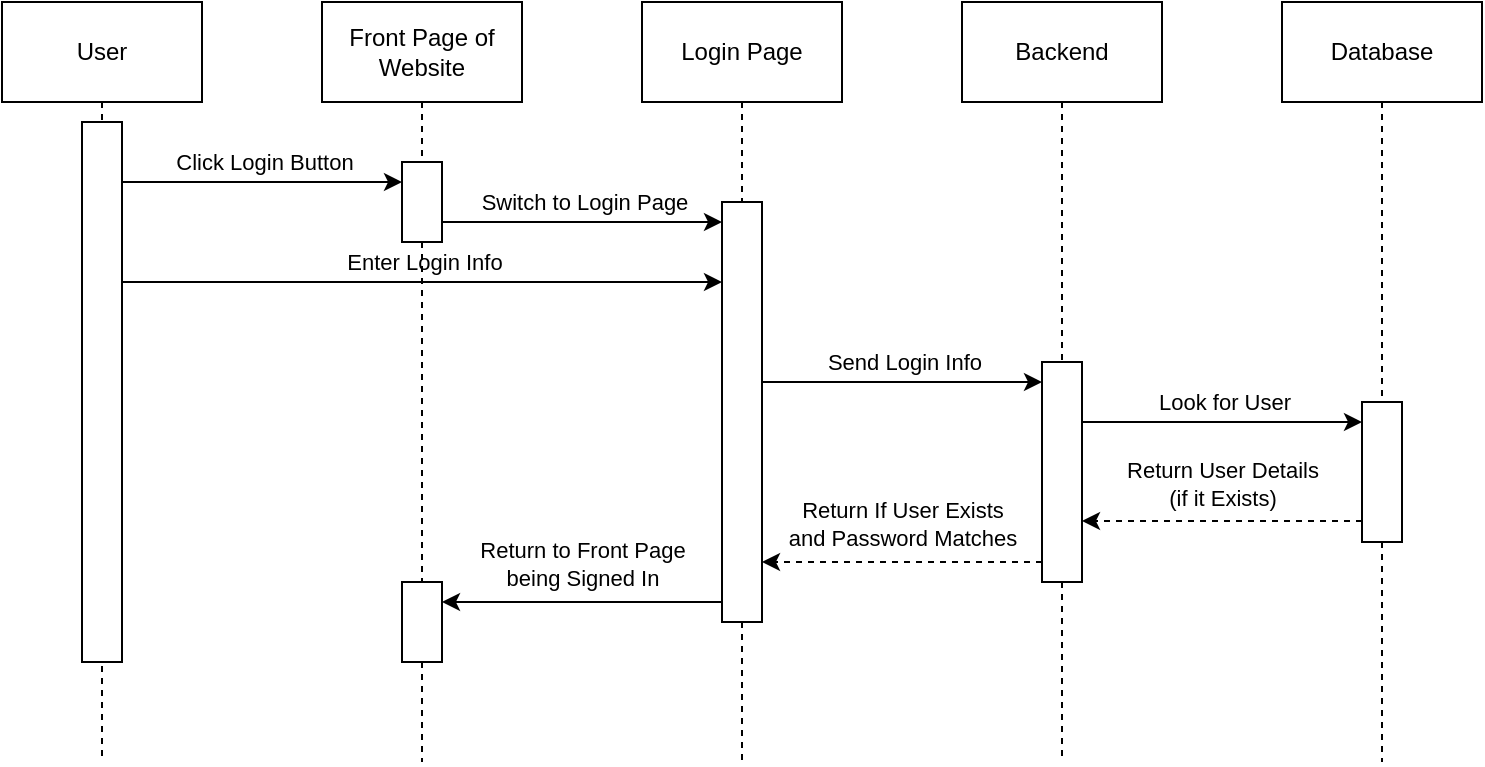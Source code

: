 <mxfile>
    <diagram id="Yf7Ss8ycTkI99_R5utLM" name="Page-1">
        <mxGraphModel dx="875" dy="649" grid="1" gridSize="10" guides="1" tooltips="1" connect="1" arrows="1" fold="1" page="1" pageScale="1" pageWidth="850" pageHeight="1100" math="0" shadow="0">
            <root>
                <mxCell id="0"/>
                <mxCell id="1" parent="0"/>
                <mxCell id="4" style="edgeStyle=none;html=1;exitX=0.5;exitY=1;exitDx=0;exitDy=0;endArrow=none;endFill=0;dashed=1;" parent="1" source="2" edge="1">
                    <mxGeometry relative="1" as="geometry">
                        <mxPoint x="120" y="440" as="targetPoint"/>
                    </mxGeometry>
                </mxCell>
                <mxCell id="2" value="User" style="whiteSpace=wrap;html=1;" parent="1" vertex="1">
                    <mxGeometry x="70" y="60" width="100" height="50" as="geometry"/>
                </mxCell>
                <mxCell id="5" style="edgeStyle=none;html=1;exitX=0.5;exitY=1;exitDx=0;exitDy=0;endArrow=none;endFill=0;dashed=1;" parent="1" source="28" edge="1">
                    <mxGeometry relative="1" as="geometry">
                        <mxPoint x="280" y="440" as="targetPoint"/>
                    </mxGeometry>
                </mxCell>
                <mxCell id="6" value="Front Page of Website" style="whiteSpace=wrap;html=1;" parent="1" vertex="1">
                    <mxGeometry x="230" y="60" width="100" height="50" as="geometry"/>
                </mxCell>
                <mxCell id="7" style="edgeStyle=none;html=1;exitX=0.5;exitY=1;exitDx=0;exitDy=0;endArrow=none;endFill=0;dashed=1;" parent="1" source="18" edge="1">
                    <mxGeometry relative="1" as="geometry">
                        <mxPoint x="440" y="440" as="targetPoint"/>
                    </mxGeometry>
                </mxCell>
                <mxCell id="8" value="Login Page" style="whiteSpace=wrap;html=1;" parent="1" vertex="1">
                    <mxGeometry x="390" y="60" width="100" height="50" as="geometry"/>
                </mxCell>
                <mxCell id="9" style="edgeStyle=none;html=1;exitX=0.5;exitY=1;exitDx=0;exitDy=0;endArrow=none;endFill=0;dashed=1;" parent="1" source="25" edge="1">
                    <mxGeometry relative="1" as="geometry">
                        <mxPoint x="600" y="440" as="targetPoint"/>
                    </mxGeometry>
                </mxCell>
                <mxCell id="10" value="Backend" style="whiteSpace=wrap;html=1;" parent="1" vertex="1">
                    <mxGeometry x="550" y="60" width="100" height="50" as="geometry"/>
                </mxCell>
                <mxCell id="11" style="edgeStyle=none;html=1;exitX=0.5;exitY=1;exitDx=0;exitDy=0;endArrow=none;endFill=0;dashed=1;" parent="1" source="32" edge="1">
                    <mxGeometry relative="1" as="geometry">
                        <mxPoint x="760" y="440" as="targetPoint"/>
                    </mxGeometry>
                </mxCell>
                <mxCell id="12" value="Database" style="whiteSpace=wrap;html=1;" parent="1" vertex="1">
                    <mxGeometry x="710" y="60" width="100" height="50" as="geometry"/>
                </mxCell>
                <mxCell id="13" value="" style="whiteSpace=wrap;html=1;" parent="1" vertex="1">
                    <mxGeometry x="110" y="120" width="20" height="270" as="geometry"/>
                </mxCell>
                <mxCell id="15" value="" style="edgeStyle=none;html=1;exitX=0.5;exitY=1;exitDx=0;exitDy=0;endArrow=none;endFill=0;dashed=1;" edge="1" parent="1" source="6" target="14">
                    <mxGeometry relative="1" as="geometry">
                        <mxPoint x="280" y="440" as="targetPoint"/>
                        <mxPoint x="280" y="110" as="sourcePoint"/>
                    </mxGeometry>
                </mxCell>
                <mxCell id="14" value="" style="whiteSpace=wrap;html=1;" vertex="1" parent="1">
                    <mxGeometry x="270" y="140" width="20" height="40" as="geometry"/>
                </mxCell>
                <mxCell id="16" value="" style="edgeStyle=none;orthogonalLoop=1;jettySize=auto;html=1;entryX=0;entryY=0.25;entryDx=0;entryDy=0;" edge="1" parent="1" target="14">
                    <mxGeometry width="80" relative="1" as="geometry">
                        <mxPoint x="130" y="150" as="sourcePoint"/>
                        <mxPoint x="210" y="150" as="targetPoint"/>
                        <Array as="points"/>
                    </mxGeometry>
                </mxCell>
                <mxCell id="17" value="Click Login Button" style="edgeLabel;html=1;align=center;verticalAlign=middle;resizable=0;points=[];" vertex="1" connectable="0" parent="16">
                    <mxGeometry x="0.135" relative="1" as="geometry">
                        <mxPoint x="-9" y="-10" as="offset"/>
                    </mxGeometry>
                </mxCell>
                <mxCell id="20" value="" style="edgeStyle=none;html=1;exitX=0.5;exitY=1;exitDx=0;exitDy=0;endArrow=none;endFill=0;dashed=1;" edge="1" parent="1" source="8" target="18">
                    <mxGeometry relative="1" as="geometry">
                        <mxPoint x="440" y="440" as="targetPoint"/>
                        <mxPoint x="440" y="110" as="sourcePoint"/>
                    </mxGeometry>
                </mxCell>
                <mxCell id="18" value="" style="whiteSpace=wrap;html=1;" vertex="1" parent="1">
                    <mxGeometry x="430" y="160" width="20" height="210" as="geometry"/>
                </mxCell>
                <mxCell id="21" value="" style="edgeStyle=none;orthogonalLoop=1;jettySize=auto;html=1;entryX=0;entryY=0.25;entryDx=0;entryDy=0;" edge="1" parent="1">
                    <mxGeometry width="80" relative="1" as="geometry">
                        <mxPoint x="290" y="170" as="sourcePoint"/>
                        <mxPoint x="430" y="170" as="targetPoint"/>
                        <Array as="points"/>
                    </mxGeometry>
                </mxCell>
                <mxCell id="22" value="Switch to Login Page" style="edgeLabel;html=1;align=center;verticalAlign=middle;resizable=0;points=[];" vertex="1" connectable="0" parent="21">
                    <mxGeometry x="0.135" relative="1" as="geometry">
                        <mxPoint x="-9" y="-10" as="offset"/>
                    </mxGeometry>
                </mxCell>
                <mxCell id="23" value="" style="edgeStyle=none;orthogonalLoop=1;jettySize=auto;html=1;entryX=0.5;entryY=0.25;entryDx=0;entryDy=0;entryPerimeter=0;" edge="1" parent="1">
                    <mxGeometry width="80" relative="1" as="geometry">
                        <mxPoint x="130" y="200" as="sourcePoint"/>
                        <mxPoint x="430.0" y="200" as="targetPoint"/>
                        <Array as="points"/>
                    </mxGeometry>
                </mxCell>
                <mxCell id="24" value="Enter Login Info" style="edgeLabel;html=1;align=center;verticalAlign=middle;resizable=0;points=[];" vertex="1" connectable="0" parent="23">
                    <mxGeometry x="0.135" relative="1" as="geometry">
                        <mxPoint x="-20" y="-10" as="offset"/>
                    </mxGeometry>
                </mxCell>
                <mxCell id="27" value="" style="edgeStyle=none;html=1;exitX=0.5;exitY=1;exitDx=0;exitDy=0;endArrow=none;endFill=0;dashed=1;" edge="1" parent="1" source="10" target="25">
                    <mxGeometry relative="1" as="geometry">
                        <mxPoint x="600" y="440" as="targetPoint"/>
                        <mxPoint x="600" y="110" as="sourcePoint"/>
                    </mxGeometry>
                </mxCell>
                <mxCell id="25" value="" style="whiteSpace=wrap;html=1;" vertex="1" parent="1">
                    <mxGeometry x="590" y="240" width="20" height="110" as="geometry"/>
                </mxCell>
                <mxCell id="29" value="" style="edgeStyle=none;html=1;exitX=0.5;exitY=1;exitDx=0;exitDy=0;endArrow=none;endFill=0;dashed=1;" edge="1" parent="1" source="14" target="28">
                    <mxGeometry relative="1" as="geometry">
                        <mxPoint x="280" y="440" as="targetPoint"/>
                        <mxPoint x="280" y="180" as="sourcePoint"/>
                    </mxGeometry>
                </mxCell>
                <mxCell id="28" value="" style="whiteSpace=wrap;html=1;" vertex="1" parent="1">
                    <mxGeometry x="270" y="350" width="20" height="40" as="geometry"/>
                </mxCell>
                <mxCell id="30" value="" style="edgeStyle=none;orthogonalLoop=1;jettySize=auto;html=1;entryX=0;entryY=0.25;entryDx=0;entryDy=0;" edge="1" parent="1">
                    <mxGeometry width="80" relative="1" as="geometry">
                        <mxPoint x="450" y="250" as="sourcePoint"/>
                        <mxPoint x="590" y="250" as="targetPoint"/>
                        <Array as="points"/>
                    </mxGeometry>
                </mxCell>
                <mxCell id="31" value="Send Login Info" style="edgeLabel;html=1;align=center;verticalAlign=middle;resizable=0;points=[];" vertex="1" connectable="0" parent="30">
                    <mxGeometry x="0.135" relative="1" as="geometry">
                        <mxPoint x="-9" y="-10" as="offset"/>
                    </mxGeometry>
                </mxCell>
                <mxCell id="33" value="" style="edgeStyle=none;html=1;exitX=0.5;exitY=1;exitDx=0;exitDy=0;endArrow=none;endFill=0;dashed=1;" edge="1" parent="1" source="12" target="32">
                    <mxGeometry relative="1" as="geometry">
                        <mxPoint x="760" y="440" as="targetPoint"/>
                        <mxPoint x="760" y="110" as="sourcePoint"/>
                    </mxGeometry>
                </mxCell>
                <mxCell id="32" value="" style="whiteSpace=wrap;html=1;" vertex="1" parent="1">
                    <mxGeometry x="750" y="260" width="20" height="70" as="geometry"/>
                </mxCell>
                <mxCell id="34" value="" style="edgeStyle=none;orthogonalLoop=1;jettySize=auto;html=1;entryX=0;entryY=0.25;entryDx=0;entryDy=0;" edge="1" parent="1">
                    <mxGeometry width="80" relative="1" as="geometry">
                        <mxPoint x="610" y="270" as="sourcePoint"/>
                        <mxPoint x="750" y="270" as="targetPoint"/>
                        <Array as="points"/>
                    </mxGeometry>
                </mxCell>
                <mxCell id="35" value="Look for User" style="edgeLabel;html=1;align=center;verticalAlign=middle;resizable=0;points=[];" vertex="1" connectable="0" parent="34">
                    <mxGeometry x="0.135" relative="1" as="geometry">
                        <mxPoint x="-9" y="-10" as="offset"/>
                    </mxGeometry>
                </mxCell>
                <mxCell id="36" value="" style="edgeStyle=none;orthogonalLoop=1;jettySize=auto;html=1;dashed=1;" edge="1" parent="1">
                    <mxGeometry width="80" relative="1" as="geometry">
                        <mxPoint x="750" y="319.47" as="sourcePoint"/>
                        <mxPoint x="610" y="319.47" as="targetPoint"/>
                        <Array as="points"/>
                    </mxGeometry>
                </mxCell>
                <mxCell id="37" value="Return User Details&lt;div&gt;(if it Exists)&lt;/div&gt;" style="edgeLabel;html=1;align=center;verticalAlign=middle;resizable=0;points=[];" vertex="1" connectable="0" parent="36">
                    <mxGeometry x="0.135" relative="1" as="geometry">
                        <mxPoint x="9" y="-19" as="offset"/>
                    </mxGeometry>
                </mxCell>
                <mxCell id="38" value="" style="edgeStyle=none;orthogonalLoop=1;jettySize=auto;html=1;dashed=1;" edge="1" parent="1">
                    <mxGeometry width="80" relative="1" as="geometry">
                        <mxPoint x="590" y="340" as="sourcePoint"/>
                        <mxPoint x="450" y="340" as="targetPoint"/>
                        <Array as="points"/>
                    </mxGeometry>
                </mxCell>
                <mxCell id="39" value="Return If User Exists&lt;div&gt;and Password Matches&lt;/div&gt;" style="edgeLabel;html=1;align=center;verticalAlign=middle;resizable=0;points=[];" vertex="1" connectable="0" parent="38">
                    <mxGeometry x="0.135" relative="1" as="geometry">
                        <mxPoint x="9" y="-19" as="offset"/>
                    </mxGeometry>
                </mxCell>
                <mxCell id="40" value="" style="edgeStyle=none;orthogonalLoop=1;jettySize=auto;html=1;" edge="1" parent="1">
                    <mxGeometry width="80" relative="1" as="geometry">
                        <mxPoint x="430" y="360" as="sourcePoint"/>
                        <mxPoint x="290" y="360" as="targetPoint"/>
                        <Array as="points"/>
                    </mxGeometry>
                </mxCell>
                <mxCell id="41" value="Return to Front Page&lt;div&gt;being Signed In&lt;br&gt;&lt;/div&gt;" style="edgeLabel;html=1;align=center;verticalAlign=middle;resizable=0;points=[];" vertex="1" connectable="0" parent="40">
                    <mxGeometry x="0.135" relative="1" as="geometry">
                        <mxPoint x="9" y="-19" as="offset"/>
                    </mxGeometry>
                </mxCell>
            </root>
        </mxGraphModel>
    </diagram>
</mxfile>